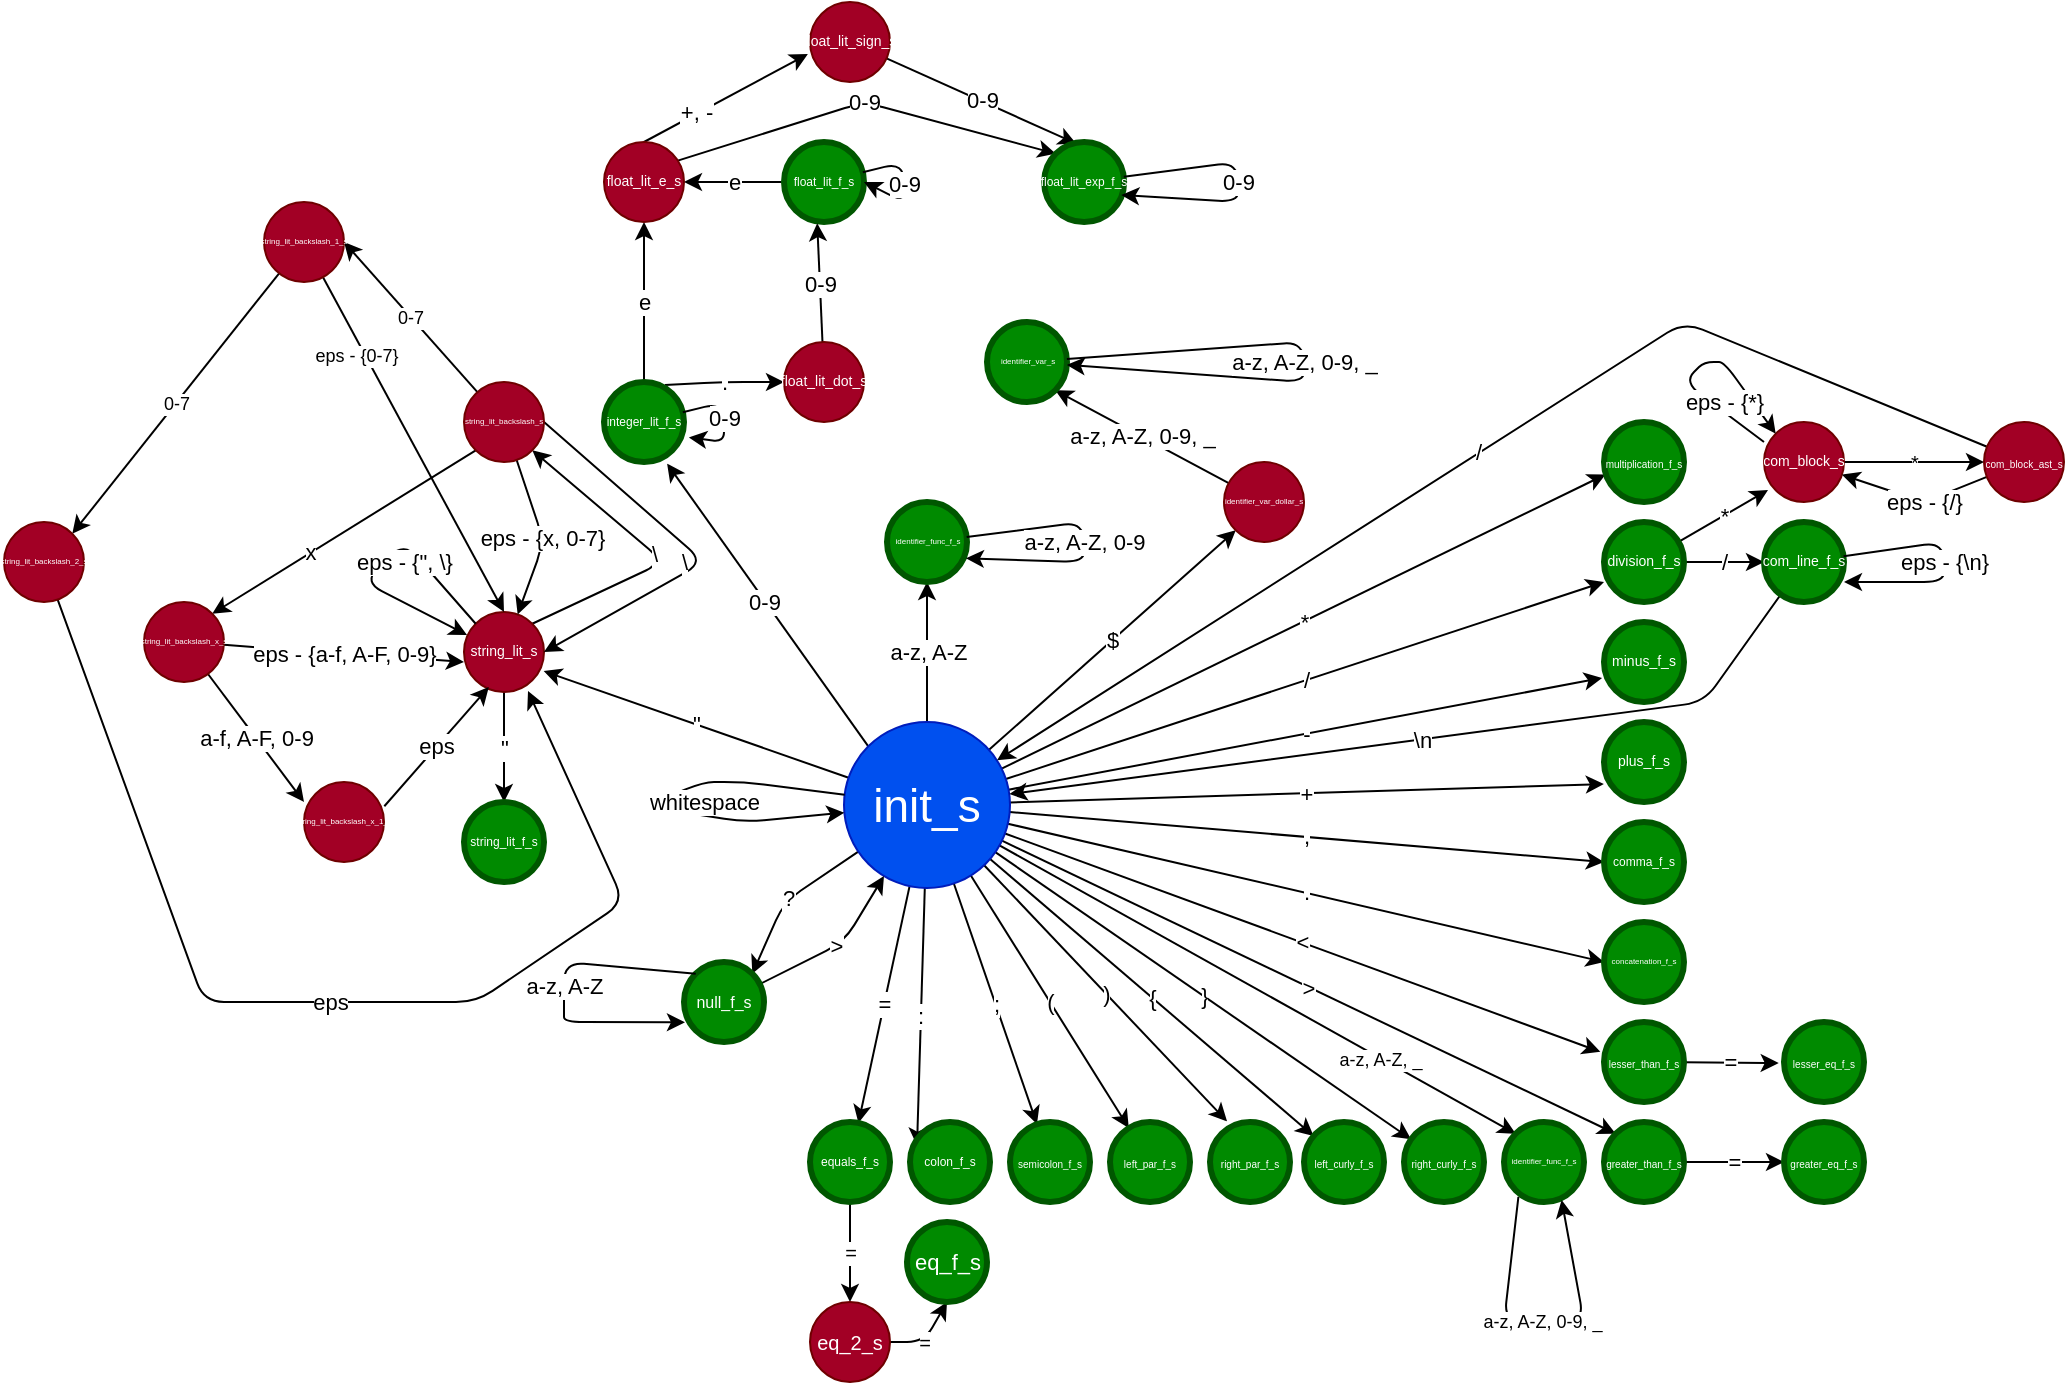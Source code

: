 <mxfile>
    <diagram id="MwJyzXVFlUW5A7y8QUJ_" name="Page-1">
        <mxGraphModel dx="2574" dy="1620" grid="1" gridSize="10" guides="1" tooltips="1" connect="1" arrows="1" fold="1" page="1" pageScale="1" pageWidth="827" pageHeight="1169" math="0" shadow="0">
            <root>
                <mxCell id="0"/>
                <mxCell id="1" parent="0"/>
                <mxCell id="4" value="a-z, A-Z" style="edgeStyle=none;html=1;entryX=0.5;entryY=1;entryDx=0;entryDy=0;" parent="1" source="2" target="3" edge="1">
                    <mxGeometry relative="1" as="geometry"/>
                </mxCell>
                <mxCell id="9" value="=" style="edgeStyle=none;html=1;fontSize=11;" parent="1" source="2" target="8" edge="1">
                    <mxGeometry relative="1" as="geometry"/>
                </mxCell>
                <mxCell id="11" value=":" style="edgeStyle=none;html=1;entryX=0.088;entryY=0.296;entryDx=0;entryDy=0;entryPerimeter=0;fontSize=11;" parent="1" source="2" target="10" edge="1">
                    <mxGeometry relative="1" as="geometry">
                        <mxPoint x="-690" y="100" as="sourcePoint"/>
                    </mxGeometry>
                </mxCell>
                <mxCell id="13" value=";" style="edgeStyle=none;html=1;fontSize=11;" parent="1" source="2" target="12" edge="1">
                    <mxGeometry relative="1" as="geometry"/>
                </mxCell>
                <mxCell id="16" value="(" style="edgeStyle=none;html=1;fontSize=11;" parent="1" source="2" target="14" edge="1">
                    <mxGeometry relative="1" as="geometry"/>
                </mxCell>
                <mxCell id="17" value=")" style="edgeStyle=none;html=1;entryX=0.213;entryY=-0.008;entryDx=0;entryDy=0;entryPerimeter=0;fontSize=11;" parent="1" source="2" target="15" edge="1">
                    <mxGeometry relative="1" as="geometry">
                        <Array as="points"/>
                    </mxGeometry>
                </mxCell>
                <mxCell id="20" value="{" style="edgeStyle=none;html=1;fontSize=11;" parent="1" source="2" target="18" edge="1">
                    <mxGeometry relative="1" as="geometry"/>
                </mxCell>
                <mxCell id="21" value="}" style="edgeStyle=none;html=1;fontSize=11;" parent="1" source="2" target="19" edge="1">
                    <mxGeometry relative="1" as="geometry"/>
                </mxCell>
                <mxCell id="37" value="a-z, A-Z, _" style="edgeStyle=none;html=1;entryX=0;entryY=0;entryDx=0;entryDy=0;fontSize=9;" edge="1" parent="1" source="2" target="23">
                    <mxGeometry x="0.475" y="-1" relative="1" as="geometry">
                        <mxPoint as="offset"/>
                    </mxGeometry>
                </mxCell>
                <mxCell id="38" value="?" style="edgeStyle=none;html=1;entryX=1;entryY=0;entryDx=0;entryDy=0;fontSize=11;" edge="1" parent="1" source="2" target="24">
                    <mxGeometry relative="1" as="geometry">
                        <Array as="points">
                            <mxPoint x="-750" y="100"/>
                        </Array>
                    </mxGeometry>
                </mxCell>
                <mxCell id="39" value="&amp;gt;" style="edgeStyle=none;html=1;entryX=0;entryY=0;entryDx=0;entryDy=0;fontSize=11;" edge="1" parent="1" source="2" target="25">
                    <mxGeometry relative="1" as="geometry"/>
                </mxCell>
                <mxCell id="40" value="&amp;lt;" style="edgeStyle=none;html=1;entryX=-0.046;entryY=0.373;entryDx=0;entryDy=0;entryPerimeter=0;fontSize=11;" edge="1" parent="1" source="2" target="34">
                    <mxGeometry relative="1" as="geometry"/>
                </mxCell>
                <mxCell id="41" value="." style="edgeStyle=none;html=1;entryX=0;entryY=0.5;entryDx=0;entryDy=0;fontSize=11;" edge="1" parent="1" source="2" target="27">
                    <mxGeometry relative="1" as="geometry"/>
                </mxCell>
                <mxCell id="42" value="," style="edgeStyle=none;html=1;entryX=0;entryY=0.5;entryDx=0;entryDy=0;fontSize=11;" edge="1" parent="1" source="2" target="28">
                    <mxGeometry relative="1" as="geometry"/>
                </mxCell>
                <mxCell id="43" value="+" style="edgeStyle=none;html=1;entryX=-0.002;entryY=0.775;entryDx=0;entryDy=0;entryPerimeter=0;fontSize=11;" edge="1" parent="1" source="2" target="29">
                    <mxGeometry relative="1" as="geometry"/>
                </mxCell>
                <mxCell id="44" value="-" style="edgeStyle=none;html=1;entryX=-0.024;entryY=0.699;entryDx=0;entryDy=0;entryPerimeter=0;fontSize=11;" edge="1" parent="1" source="2" target="30">
                    <mxGeometry relative="1" as="geometry"/>
                </mxCell>
                <mxCell id="45" value="/" style="edgeStyle=none;html=1;entryX=0;entryY=0.75;entryDx=0;entryDy=0;entryPerimeter=0;fontSize=11;" edge="1" parent="1" source="2" target="32">
                    <mxGeometry relative="1" as="geometry"/>
                </mxCell>
                <mxCell id="46" value="*" style="edgeStyle=none;html=1;entryX=0.02;entryY=0.655;entryDx=0;entryDy=0;entryPerimeter=0;fontSize=11;" edge="1" parent="1" source="2" target="33">
                    <mxGeometry relative="1" as="geometry"/>
                </mxCell>
                <mxCell id="51" value="$" style="edgeStyle=none;html=1;entryX=0;entryY=1;entryDx=0;entryDy=0;fontSize=11;" edge="1" parent="1" source="2" target="50">
                    <mxGeometry relative="1" as="geometry"/>
                </mxCell>
                <mxCell id="77" value="0-9" style="edgeStyle=none;html=1;exitX=0;exitY=0;exitDx=0;exitDy=0;entryX=0.789;entryY=1.021;entryDx=0;entryDy=0;entryPerimeter=0;fontSize=11;" edge="1" parent="1" source="2" target="59">
                    <mxGeometry x="0.026" y="1" relative="1" as="geometry">
                        <mxPoint as="offset"/>
                    </mxGeometry>
                </mxCell>
                <mxCell id="108" value="&quot;" style="edgeStyle=none;html=1;entryX=0.996;entryY=0.739;entryDx=0;entryDy=0;entryPerimeter=0;fontSize=11;" edge="1" parent="1" source="2" target="26">
                    <mxGeometry relative="1" as="geometry"/>
                </mxCell>
                <mxCell id="2" value="init_s" style="ellipse;whiteSpace=wrap;html=1;aspect=fixed;strokeWidth=1;fontSize=23;fillColor=#0050ef;fontColor=#ffffff;strokeColor=#001DBC;" parent="1" vertex="1">
                    <mxGeometry x="-720" y="10" width="83" height="83" as="geometry"/>
                </mxCell>
                <mxCell id="3" value="identifier_func_f_s" style="ellipse;whiteSpace=wrap;html=1;aspect=fixed;fontSize=4;fontStyle=0;strokeWidth=3;perimeterSpacing=0;fillColor=#008a00;fontColor=#ffffff;strokeColor=#005700;" parent="1" vertex="1">
                    <mxGeometry x="-698.5" y="-100" width="40" height="40" as="geometry"/>
                </mxCell>
                <mxCell id="99" value="=" style="edgeStyle=none;html=1;entryX=0.5;entryY=0;entryDx=0;entryDy=0;fontSize=10;" edge="1" parent="1" source="8" target="98">
                    <mxGeometry relative="1" as="geometry"/>
                </mxCell>
                <mxCell id="8" value="equals_f_s" style="ellipse;whiteSpace=wrap;html=1;aspect=fixed;strokeWidth=3;fontSize=6;fillColor=#008a00;fontColor=#ffffff;strokeColor=#005700;" parent="1" vertex="1">
                    <mxGeometry x="-737" y="210" width="40" height="40" as="geometry"/>
                </mxCell>
                <mxCell id="10" value="colon_f_s" style="ellipse;whiteSpace=wrap;html=1;aspect=fixed;strokeWidth=3;fontSize=6;fillColor=#008a00;fontColor=#ffffff;strokeColor=#005700;" parent="1" vertex="1">
                    <mxGeometry x="-687" y="210" width="40" height="40" as="geometry"/>
                </mxCell>
                <mxCell id="12" value="semicolon_f_s" style="ellipse;whiteSpace=wrap;html=1;aspect=fixed;strokeWidth=3;fontSize=5;fillColor=#008a00;fontColor=#ffffff;strokeColor=#005700;" parent="1" vertex="1">
                    <mxGeometry x="-637" y="210" width="40" height="40" as="geometry"/>
                </mxCell>
                <mxCell id="14" value="left_par_f_s" style="ellipse;whiteSpace=wrap;html=1;aspect=fixed;strokeWidth=3;fontSize=5;fillColor=#008a00;fontColor=#ffffff;strokeColor=#005700;" parent="1" vertex="1">
                    <mxGeometry x="-587" y="210" width="40" height="40" as="geometry"/>
                </mxCell>
                <mxCell id="15" value="right_par_f_s" style="ellipse;whiteSpace=wrap;html=1;aspect=fixed;strokeWidth=3;fontSize=5;fillColor=#008a00;fontColor=#ffffff;strokeColor=#005700;" parent="1" vertex="1">
                    <mxGeometry x="-537" y="210" width="40" height="40" as="geometry"/>
                </mxCell>
                <mxCell id="18" value="left_curly_f_s" style="ellipse;whiteSpace=wrap;html=1;aspect=fixed;strokeWidth=3;fontSize=5;fillColor=#008a00;fontColor=#ffffff;strokeColor=#005700;" parent="1" vertex="1">
                    <mxGeometry x="-490" y="210" width="40" height="40" as="geometry"/>
                </mxCell>
                <mxCell id="19" value="right_curly_f_s" style="ellipse;whiteSpace=wrap;html=1;aspect=fixed;strokeWidth=3;fontSize=5;fillColor=#008a00;fontColor=#ffffff;strokeColor=#005700;" parent="1" vertex="1">
                    <mxGeometry x="-440" y="210" width="40" height="40" as="geometry"/>
                </mxCell>
                <mxCell id="23" value="identifier_func_f_s" style="ellipse;whiteSpace=wrap;html=1;aspect=fixed;strokeWidth=3;fontSize=4;fillColor=#008a00;fontColor=#ffffff;strokeColor=#005700;" vertex="1" parent="1">
                    <mxGeometry x="-390" y="210" width="40" height="40" as="geometry"/>
                </mxCell>
                <mxCell id="107" value="&amp;gt;" style="edgeStyle=none;html=1;fontSize=11;" edge="1" parent="1" source="24" target="2">
                    <mxGeometry relative="1" as="geometry">
                        <Array as="points">
                            <mxPoint x="-720" y="120"/>
                        </Array>
                    </mxGeometry>
                </mxCell>
                <mxCell id="24" value="null_f_s" style="ellipse;whiteSpace=wrap;html=1;aspect=fixed;strokeWidth=3;fontSize=8;fillColor=#008a00;fontColor=#ffffff;strokeColor=#005700;" vertex="1" parent="1">
                    <mxGeometry x="-800" y="130" width="40" height="40" as="geometry"/>
                </mxCell>
                <mxCell id="104" value="=" style="edgeStyle=none;html=1;entryX=0;entryY=0.5;entryDx=0;entryDy=0;fontSize=11;" edge="1" parent="1" source="25" target="102">
                    <mxGeometry relative="1" as="geometry"/>
                </mxCell>
                <mxCell id="25" value="greater_than_f_s" style="ellipse;whiteSpace=wrap;html=1;aspect=fixed;strokeWidth=3;fontSize=5;fillColor=#008a00;fontColor=#ffffff;strokeColor=#005700;" vertex="1" parent="1">
                    <mxGeometry x="-340" y="210" width="40" height="40" as="geometry"/>
                </mxCell>
                <mxCell id="110" value="&quot;" style="edgeStyle=none;html=1;entryX=0.5;entryY=0;entryDx=0;entryDy=0;fontSize=11;" edge="1" parent="1" source="26" target="109">
                    <mxGeometry relative="1" as="geometry"/>
                </mxCell>
                <mxCell id="140" value="\" style="edgeStyle=none;html=1;exitX=1;exitY=0;exitDx=0;exitDy=0;entryX=1;entryY=1;entryDx=0;entryDy=0;fontSize=11;" edge="1" parent="1" source="26" target="66">
                    <mxGeometry relative="1" as="geometry">
                        <Array as="points">
                            <mxPoint x="-810" y="-70"/>
                        </Array>
                    </mxGeometry>
                </mxCell>
                <mxCell id="26" value="string_lit_s" style="ellipse;whiteSpace=wrap;html=1;aspect=fixed;strokeWidth=1;fontSize=7;fillColor=#a20025;fontColor=#ffffff;strokeColor=#6F0000;" vertex="1" parent="1">
                    <mxGeometry x="-910" y="-45" width="40" height="40" as="geometry"/>
                </mxCell>
                <mxCell id="27" value="concatenation_f_s" style="ellipse;whiteSpace=wrap;html=1;aspect=fixed;strokeWidth=3;fontSize=4;fillColor=#008a00;fontColor=#ffffff;strokeColor=#005700;" vertex="1" parent="1">
                    <mxGeometry x="-340" y="110" width="40" height="40" as="geometry"/>
                </mxCell>
                <mxCell id="28" value="comma_f_s" style="ellipse;whiteSpace=wrap;html=1;aspect=fixed;strokeWidth=3;fontSize=6;fillColor=#008a00;fontColor=#ffffff;strokeColor=#005700;" vertex="1" parent="1">
                    <mxGeometry x="-340" y="60" width="40" height="40" as="geometry"/>
                </mxCell>
                <mxCell id="29" value="plus_f_s" style="ellipse;whiteSpace=wrap;html=1;aspect=fixed;strokeWidth=3;fontSize=7;fillColor=#008a00;fontColor=#ffffff;strokeColor=#005700;" vertex="1" parent="1">
                    <mxGeometry x="-340" y="10" width="40" height="40" as="geometry"/>
                </mxCell>
                <mxCell id="30" value="minus_f_s" style="ellipse;whiteSpace=wrap;html=1;aspect=fixed;strokeWidth=3;fontSize=7;fillColor=#008a00;fontColor=#ffffff;strokeColor=#005700;" vertex="1" parent="1">
                    <mxGeometry x="-340" y="-40" width="40" height="40" as="geometry"/>
                </mxCell>
                <mxCell id="115" value="/" style="edgeStyle=none;html=1;entryX=0;entryY=0.5;entryDx=0;entryDy=0;fontSize=11;" edge="1" parent="1" source="32" target="114">
                    <mxGeometry relative="1" as="geometry"/>
                </mxCell>
                <mxCell id="119" value="*" style="edgeStyle=none;html=1;entryX=0.05;entryY=0.85;entryDx=0;entryDy=0;entryPerimeter=0;fontSize=11;" edge="1" parent="1" source="32" target="117">
                    <mxGeometry relative="1" as="geometry"/>
                </mxCell>
                <mxCell id="32" value="division_f_s" style="ellipse;whiteSpace=wrap;html=1;aspect=fixed;strokeWidth=3;fontSize=7;fillColor=#008a00;fontColor=#ffffff;strokeColor=#005700;" vertex="1" parent="1">
                    <mxGeometry x="-340" y="-90" width="40" height="40" as="geometry"/>
                </mxCell>
                <mxCell id="33" value="multiplication_f_s" style="ellipse;whiteSpace=wrap;html=1;aspect=fixed;strokeWidth=3;fontSize=5;fillColor=#008a00;fontColor=#ffffff;strokeColor=#005700;" vertex="1" parent="1">
                    <mxGeometry x="-340" y="-140" width="40" height="40" as="geometry"/>
                </mxCell>
                <mxCell id="105" value="=" style="edgeStyle=none;html=1;entryX=-0.066;entryY=0.513;entryDx=0;entryDy=0;entryPerimeter=0;fontSize=11;" edge="1" parent="1" source="34" target="103">
                    <mxGeometry relative="1" as="geometry"/>
                </mxCell>
                <mxCell id="34" value="lesser_than_f_s" style="ellipse;whiteSpace=wrap;html=1;aspect=fixed;strokeWidth=3;fontSize=5;fillColor=#008a00;fontColor=#ffffff;strokeColor=#005700;" vertex="1" parent="1">
                    <mxGeometry x="-340" y="160" width="40" height="40" as="geometry"/>
                </mxCell>
                <mxCell id="48" value="a-z, A-Z, 0-9" style="edgeStyle=none;html=1;entryX=0.986;entryY=0.704;entryDx=0;entryDy=0;entryPerimeter=0;fontSize=11;" edge="1" parent="1" source="3" target="3">
                    <mxGeometry relative="1" as="geometry">
                        <Array as="points">
                            <mxPoint x="-600" y="-70"/>
                        </Array>
                    </mxGeometry>
                </mxCell>
                <mxCell id="49" value="whitespace" style="edgeStyle=none;html=1;fontSize=11;" edge="1" parent="1" source="2" target="2">
                    <mxGeometry x="0.297" y="7" relative="1" as="geometry">
                        <Array as="points">
                            <mxPoint x="-770" y="40"/>
                            <mxPoint x="-790" y="40"/>
                            <mxPoint x="-820" y="52"/>
                            <mxPoint x="-770" y="60"/>
                        </Array>
                        <mxPoint as="offset"/>
                    </mxGeometry>
                </mxCell>
                <mxCell id="53" value="a-z, A-Z, 0-9, _" style="edgeStyle=none;html=1;entryX=1;entryY=1;entryDx=0;entryDy=0;fontSize=11;" edge="1" parent="1" source="50" target="52">
                    <mxGeometry relative="1" as="geometry"/>
                </mxCell>
                <mxCell id="50" value="identifier_var_dollar_s" style="ellipse;whiteSpace=wrap;html=1;aspect=fixed;strokeWidth=1;fontSize=4;fillColor=#a20025;fontColor=#ffffff;strokeColor=#6F0000;" vertex="1" parent="1">
                    <mxGeometry x="-530" y="-120" width="40" height="40" as="geometry"/>
                </mxCell>
                <mxCell id="52" value="identifier_var_s" style="ellipse;whiteSpace=wrap;html=1;aspect=fixed;strokeWidth=3;fontSize=4;fillColor=#008a00;fontColor=#ffffff;strokeColor=#005700;" vertex="1" parent="1">
                    <mxGeometry x="-648.5" y="-190" width="40" height="40" as="geometry"/>
                </mxCell>
                <mxCell id="54" value="a-z, A-Z, 0-9, _" style="edgeStyle=none;html=1;fontSize=11;" edge="1" parent="1" source="52" target="52">
                    <mxGeometry relative="1" as="geometry">
                        <Array as="points">
                            <mxPoint x="-490" y="-160"/>
                        </Array>
                    </mxGeometry>
                </mxCell>
                <mxCell id="56" value="eps - {&quot;, \}" style="edgeStyle=none;html=1;entryX=0.038;entryY=0.288;entryDx=0;entryDy=0;fontSize=11;exitX=0;exitY=0;exitDx=0;exitDy=0;entryPerimeter=0;" edge="1" parent="1" source="26" target="26">
                    <mxGeometry x="-0.328" y="7" relative="1" as="geometry">
                        <Array as="points">
                            <mxPoint x="-940" y="-80"/>
                            <mxPoint x="-960" y="-60"/>
                        </Array>
                        <mxPoint as="offset"/>
                    </mxGeometry>
                </mxCell>
                <mxCell id="62" value="e" style="edgeStyle=none;html=1;entryX=0.5;entryY=1;entryDx=0;entryDy=0;fontSize=11;" edge="1" parent="1" source="59" target="82">
                    <mxGeometry relative="1" as="geometry">
                        <mxPoint x="-834.142" y="-255.858" as="targetPoint"/>
                    </mxGeometry>
                </mxCell>
                <mxCell id="112" value="." style="edgeStyle=none;html=1;fontSize=11;exitX=0.761;exitY=0.036;exitDx=0;exitDy=0;exitPerimeter=0;" edge="1" parent="1" source="59" target="79">
                    <mxGeometry relative="1" as="geometry">
                        <Array as="points">
                            <mxPoint x="-780" y="-160"/>
                        </Array>
                    </mxGeometry>
                </mxCell>
                <mxCell id="59" value="integer_lit_f_s" style="ellipse;whiteSpace=wrap;html=1;aspect=fixed;fontSize=6;fontStyle=0;strokeWidth=3;perimeterSpacing=0;fillColor=#008a00;fontColor=#ffffff;strokeColor=#005700;" vertex="1" parent="1">
                    <mxGeometry x="-840" y="-160" width="40" height="40" as="geometry"/>
                </mxCell>
                <mxCell id="63" value="e" style="edgeStyle=none;html=1;fontSize=11;entryX=1;entryY=0.5;entryDx=0;entryDy=0;" edge="1" parent="1" source="60" target="82">
                    <mxGeometry relative="1" as="geometry">
                        <mxPoint x="-806" y="-250" as="targetPoint"/>
                    </mxGeometry>
                </mxCell>
                <mxCell id="113" value="+, -" style="edgeStyle=none;html=1;entryX=-0.027;entryY=0.65;entryDx=0;entryDy=0;entryPerimeter=0;fontSize=11;exitX=0.5;exitY=0;exitDx=0;exitDy=0;" edge="1" parent="1" source="82" target="83">
                    <mxGeometry x="-0.365" y="1" relative="1" as="geometry">
                        <mxPoint as="offset"/>
                    </mxGeometry>
                </mxCell>
                <mxCell id="60" value="float_lit_f_s" style="ellipse;whiteSpace=wrap;html=1;aspect=fixed;fontSize=6;fontStyle=0;strokeWidth=3;perimeterSpacing=0;fillColor=#008a00;fontColor=#ffffff;strokeColor=#005700;" vertex="1" parent="1">
                    <mxGeometry x="-750" y="-280" width="40" height="40" as="geometry"/>
                </mxCell>
                <mxCell id="69" value="x" style="edgeStyle=none;html=1;entryX=1;entryY=0;entryDx=0;entryDy=0;fontSize=11;exitX=0;exitY=1;exitDx=0;exitDy=0;" edge="1" parent="1" source="66" target="68">
                    <mxGeometry x="0.25" relative="1" as="geometry">
                        <mxPoint as="offset"/>
                    </mxGeometry>
                </mxCell>
                <mxCell id="70" value="eps - {x, 0-7}" style="edgeStyle=none;html=1;fontSize=11;" edge="1" parent="1" source="66" target="26">
                    <mxGeometry relative="1" as="geometry">
                        <Array as="points">
                            <mxPoint x="-870" y="-80"/>
                        </Array>
                    </mxGeometry>
                </mxCell>
                <mxCell id="92" value="0-7" style="edgeStyle=none;html=1;entryX=1;entryY=0.5;entryDx=0;entryDy=0;fontSize=9;" edge="1" parent="1" source="66" target="90">
                    <mxGeometry relative="1" as="geometry"/>
                </mxCell>
                <mxCell id="141" value="\" style="edgeStyle=none;html=1;fontSize=11;entryX=1;entryY=0.5;entryDx=0;entryDy=0;exitX=1;exitY=0.5;exitDx=0;exitDy=0;" edge="1" parent="1" source="66" target="26">
                    <mxGeometry x="0.161" y="-5" relative="1" as="geometry">
                        <mxPoint x="-790" y="-80" as="targetPoint"/>
                        <Array as="points">
                            <mxPoint x="-790" y="-70"/>
                        </Array>
                        <mxPoint as="offset"/>
                    </mxGeometry>
                </mxCell>
                <mxCell id="66" value="string_lit_backslash_s" style="ellipse;whiteSpace=wrap;html=1;aspect=fixed;strokeWidth=1;fontSize=4;fillColor=#a20025;fontColor=#ffffff;strokeColor=#6F0000;" vertex="1" parent="1">
                    <mxGeometry x="-910" y="-160" width="40" height="40" as="geometry"/>
                </mxCell>
                <mxCell id="73" value="a-f, A-F, 0-9" style="edgeStyle=none;html=1;entryX=0;entryY=0.25;entryDx=0;entryDy=0;fontSize=11;entryPerimeter=0;" edge="1" parent="1" source="68" target="72">
                    <mxGeometry relative="1" as="geometry"/>
                </mxCell>
                <mxCell id="74" value="eps - {a-f, A-F, 0-9}" style="edgeStyle=none;html=1;fontSize=11;" edge="1" parent="1" source="68">
                    <mxGeometry relative="1" as="geometry">
                        <mxPoint x="-910" y="-20" as="targetPoint"/>
                        <Array as="points"/>
                    </mxGeometry>
                </mxCell>
                <mxCell id="68" value="string_lit_backslash_x_s" style="ellipse;whiteSpace=wrap;html=1;aspect=fixed;strokeWidth=1;fontSize=4;fillColor=#a20025;fontColor=#ffffff;strokeColor=#6F0000;" vertex="1" parent="1">
                    <mxGeometry x="-1070" y="-50" width="40" height="40" as="geometry"/>
                </mxCell>
                <mxCell id="75" value="eps" style="edgeStyle=none;html=1;entryX=0.31;entryY=0.938;entryDx=0;entryDy=0;fontSize=11;entryPerimeter=0;exitX=1.004;exitY=0.303;exitDx=0;exitDy=0;exitPerimeter=0;" edge="1" parent="1" source="72" target="26">
                    <mxGeometry relative="1" as="geometry">
                        <mxPoint x="-1000" y="70" as="sourcePoint"/>
                        <Array as="points"/>
                    </mxGeometry>
                </mxCell>
                <mxCell id="72" value="string_lit_backslash_x_1_s" style="ellipse;whiteSpace=wrap;html=1;aspect=fixed;strokeWidth=1;fontSize=4;fillColor=#a20025;fontColor=#ffffff;strokeColor=#6F0000;" vertex="1" parent="1">
                    <mxGeometry x="-990" y="40" width="40" height="40" as="geometry"/>
                </mxCell>
                <mxCell id="78" value="0-9" style="edgeStyle=none;html=1;entryX=1.061;entryY=0.693;entryDx=0;entryDy=0;entryPerimeter=0;fontSize=11;" edge="1" parent="1" source="59" target="59">
                    <mxGeometry relative="1" as="geometry"/>
                </mxCell>
                <mxCell id="80" value="0-9" style="edgeStyle=none;html=1;entryX=0.415;entryY=1.015;entryDx=0;entryDy=0;entryPerimeter=0;fontSize=11;" edge="1" parent="1" source="79" target="60">
                    <mxGeometry relative="1" as="geometry"/>
                </mxCell>
                <mxCell id="79" value="float_lit_dot_s" style="ellipse;whiteSpace=wrap;html=1;aspect=fixed;strokeWidth=1;fontSize=7;fillColor=#a20025;fontColor=#ffffff;strokeColor=#6F0000;" vertex="1" parent="1">
                    <mxGeometry x="-750" y="-180" width="40" height="40" as="geometry"/>
                </mxCell>
                <mxCell id="87" value="0-9" style="edgeStyle=none;html=1;entryX=0;entryY=0;entryDx=0;entryDy=0;fontSize=11;exitX=0.893;exitY=0.242;exitDx=0;exitDy=0;exitPerimeter=0;" edge="1" parent="1" source="82" target="84">
                    <mxGeometry relative="1" as="geometry">
                        <mxPoint x="-648.505" y="-323.585" as="sourcePoint"/>
                        <Array as="points">
                            <mxPoint x="-710" y="-300"/>
                        </Array>
                    </mxGeometry>
                </mxCell>
                <mxCell id="82" value="float_lit_e_s" style="ellipse;whiteSpace=wrap;html=1;aspect=fixed;strokeWidth=1;fontSize=7;fillColor=#a20025;fontColor=#ffffff;strokeColor=#6F0000;" vertex="1" parent="1">
                    <mxGeometry x="-840" y="-280" width="40" height="40" as="geometry"/>
                </mxCell>
                <mxCell id="88" value="0-9" style="edgeStyle=none;html=1;entryX=0.402;entryY=0.021;entryDx=0;entryDy=0;fontSize=11;entryPerimeter=0;" edge="1" parent="1" source="83" target="84">
                    <mxGeometry relative="1" as="geometry"/>
                </mxCell>
                <mxCell id="83" value="float_lit_sign_s" style="ellipse;whiteSpace=wrap;html=1;aspect=fixed;strokeWidth=1;fontSize=7;fillColor=#a20025;fontColor=#ffffff;strokeColor=#6F0000;" vertex="1" parent="1">
                    <mxGeometry x="-737" y="-350" width="40" height="40" as="geometry"/>
                </mxCell>
                <mxCell id="84" value="float_lit_exp_f_s" style="ellipse;whiteSpace=wrap;html=1;aspect=fixed;fontSize=6;fontStyle=0;strokeWidth=3;perimeterSpacing=0;fillColor=#008a00;fontColor=#ffffff;strokeColor=#005700;" vertex="1" parent="1">
                    <mxGeometry x="-619.93" y="-280" width="40" height="40" as="geometry"/>
                </mxCell>
                <mxCell id="86" value="0-9" style="edgeStyle=none;html=1;entryX=0.964;entryY=0.664;entryDx=0;entryDy=0;entryPerimeter=0;fontSize=11;" edge="1" parent="1" source="84" target="84">
                    <mxGeometry relative="1" as="geometry">
                        <Array as="points">
                            <mxPoint x="-522.93" y="-260"/>
                        </Array>
                    </mxGeometry>
                </mxCell>
                <mxCell id="89" value="a-z, A-Z, 0-9, _" style="edgeStyle=none;html=1;entryX=0.72;entryY=0.975;entryDx=0;entryDy=0;fontSize=9;entryPerimeter=0;exitX=0.18;exitY=0.935;exitDx=0;exitDy=0;exitPerimeter=0;" edge="1" parent="1" source="23" target="23">
                    <mxGeometry relative="1" as="geometry">
                        <Array as="points">
                            <mxPoint x="-390" y="310"/>
                            <mxPoint x="-350" y="310"/>
                        </Array>
                    </mxGeometry>
                </mxCell>
                <mxCell id="93" value="0-7" style="edgeStyle=none;html=1;entryX=1;entryY=0;entryDx=0;entryDy=0;fontSize=9;" edge="1" parent="1" source="90" target="91">
                    <mxGeometry relative="1" as="geometry"/>
                </mxCell>
                <mxCell id="94" value="eps - {0-7}" style="edgeStyle=none;html=1;fontSize=9;entryX=0.5;entryY=0;entryDx=0;entryDy=0;" edge="1" parent="1" source="90" target="26">
                    <mxGeometry x="-0.551" y="-4" relative="1" as="geometry">
                        <mxPoint as="offset"/>
                    </mxGeometry>
                </mxCell>
                <mxCell id="90" value="string_lit_backslash_1_s" style="ellipse;whiteSpace=wrap;html=1;aspect=fixed;strokeWidth=1;fontSize=4;fillColor=#a20025;fontColor=#ffffff;strokeColor=#6F0000;" vertex="1" parent="1">
                    <mxGeometry x="-1010" y="-250" width="40" height="40" as="geometry"/>
                </mxCell>
                <mxCell id="138" value="eps" style="edgeStyle=none;html=1;entryX=0.8;entryY=0.988;entryDx=0;entryDy=0;fontSize=11;entryPerimeter=0;" edge="1" parent="1" source="91" target="26">
                    <mxGeometry relative="1" as="geometry">
                        <Array as="points">
                            <mxPoint x="-1040" y="150"/>
                            <mxPoint x="-904" y="150"/>
                            <mxPoint x="-830" y="100"/>
                        </Array>
                    </mxGeometry>
                </mxCell>
                <mxCell id="91" value="string_lit_backslash_2_s" style="ellipse;whiteSpace=wrap;html=1;aspect=fixed;strokeWidth=1;fontSize=4;fillColor=#a20025;fontColor=#ffffff;strokeColor=#6F0000;" vertex="1" parent="1">
                    <mxGeometry x="-1140" y="-90" width="40" height="40" as="geometry"/>
                </mxCell>
                <mxCell id="101" value="=" style="edgeStyle=none;html=1;entryX=0.5;entryY=1;entryDx=0;entryDy=0;fontSize=10;" edge="1" parent="1" source="98" target="100">
                    <mxGeometry x="-0.168" relative="1" as="geometry">
                        <Array as="points">
                            <mxPoint x="-680" y="320"/>
                        </Array>
                        <mxPoint as="offset"/>
                    </mxGeometry>
                </mxCell>
                <mxCell id="98" value="eq_2_s" style="ellipse;whiteSpace=wrap;html=1;aspect=fixed;strokeWidth=1;fontSize=10;fillColor=#a20025;fontColor=#ffffff;strokeColor=#6F0000;" vertex="1" parent="1">
                    <mxGeometry x="-737" y="300" width="40" height="40" as="geometry"/>
                </mxCell>
                <mxCell id="100" value="eq_f_s" style="ellipse;whiteSpace=wrap;html=1;aspect=fixed;strokeWidth=3;fontSize=11;fillColor=#008a00;fontColor=#ffffff;strokeColor=#005700;" vertex="1" parent="1">
                    <mxGeometry x="-688.5" y="260" width="40" height="40" as="geometry"/>
                </mxCell>
                <mxCell id="102" value="greater_eq_f_s" style="ellipse;whiteSpace=wrap;html=1;aspect=fixed;strokeWidth=3;fontSize=5;fillColor=#008a00;fontColor=#ffffff;strokeColor=#005700;" vertex="1" parent="1">
                    <mxGeometry x="-250" y="210" width="40" height="40" as="geometry"/>
                </mxCell>
                <mxCell id="103" value="lesser_eq_f_s" style="ellipse;whiteSpace=wrap;html=1;aspect=fixed;strokeWidth=3;fontSize=5;fillColor=#008a00;fontColor=#ffffff;strokeColor=#005700;" vertex="1" parent="1">
                    <mxGeometry x="-250" y="160" width="40" height="40" as="geometry"/>
                </mxCell>
                <mxCell id="109" value="string_lit_f_s" style="ellipse;whiteSpace=wrap;html=1;aspect=fixed;fontSize=6;fontStyle=0;strokeWidth=3;perimeterSpacing=0;fillColor=#008a00;fontColor=#ffffff;strokeColor=#005700;" vertex="1" parent="1">
                    <mxGeometry x="-910" y="50" width="40" height="40" as="geometry"/>
                </mxCell>
                <mxCell id="111" value="0-9" style="edgeStyle=none;html=1;entryX=1;entryY=0.5;entryDx=0;entryDy=0;fontSize=11;" edge="1" parent="1" source="60" target="60">
                    <mxGeometry relative="1" as="geometry">
                        <Array as="points">
                            <mxPoint x="-690" y="-260"/>
                        </Array>
                    </mxGeometry>
                </mxCell>
                <mxCell id="129" value="\n" style="edgeStyle=none;html=1;fontSize=11;" edge="1" parent="1" source="114" target="2">
                    <mxGeometry relative="1" as="geometry">
                        <Array as="points">
                            <mxPoint x="-290"/>
                        </Array>
                    </mxGeometry>
                </mxCell>
                <mxCell id="114" value="com_line_f_s" style="ellipse;whiteSpace=wrap;html=1;aspect=fixed;strokeWidth=3;fontSize=7;fillColor=#008a00;fontColor=#ffffff;strokeColor=#005700;" vertex="1" parent="1">
                    <mxGeometry x="-260" y="-90" width="40" height="40" as="geometry"/>
                </mxCell>
                <mxCell id="122" value="*" style="edgeStyle=none;html=1;entryX=0;entryY=0.5;entryDx=0;entryDy=0;fontSize=10;" edge="1" parent="1" source="117" target="121">
                    <mxGeometry relative="1" as="geometry"/>
                </mxCell>
                <mxCell id="117" value="com_block_s" style="ellipse;whiteSpace=wrap;html=1;aspect=fixed;strokeWidth=1;fontSize=7;fillColor=#a20025;fontColor=#ffffff;strokeColor=#6F0000;" vertex="1" parent="1">
                    <mxGeometry x="-260" y="-140" width="40" height="40" as="geometry"/>
                </mxCell>
                <mxCell id="124" value="/" style="edgeStyle=none;html=1;fontSize=11;" edge="1" parent="1" source="121" target="2">
                    <mxGeometry relative="1" as="geometry">
                        <Array as="points">
                            <mxPoint x="-300" y="-190"/>
                        </Array>
                    </mxGeometry>
                </mxCell>
                <mxCell id="136" value="eps - {/}" style="edgeStyle=none;html=1;fontSize=11;" edge="1" parent="1" source="121" target="117">
                    <mxGeometry x="-0.122" relative="1" as="geometry">
                        <Array as="points">
                            <mxPoint x="-180" y="-100"/>
                        </Array>
                        <mxPoint as="offset"/>
                    </mxGeometry>
                </mxCell>
                <mxCell id="121" value="com_block_ast_s" style="ellipse;whiteSpace=wrap;html=1;aspect=fixed;strokeWidth=1;fontSize=5;fillColor=#a20025;fontColor=#ffffff;strokeColor=#6F0000;" vertex="1" parent="1">
                    <mxGeometry x="-150" y="-140" width="40" height="40" as="geometry"/>
                </mxCell>
                <mxCell id="132" value="a-z, A-Z" style="edgeStyle=none;html=1;fontSize=11;entryX=0.012;entryY=0.754;entryDx=0;entryDy=0;entryPerimeter=0;exitX=0;exitY=0;exitDx=0;exitDy=0;" edge="1" parent="1" source="24" target="24">
                    <mxGeometry relative="1" as="geometry">
                        <Array as="points">
                            <mxPoint x="-860" y="130"/>
                            <mxPoint x="-860" y="150"/>
                            <mxPoint x="-860" y="160"/>
                        </Array>
                    </mxGeometry>
                </mxCell>
                <mxCell id="133" value="eps - {\n}" style="edgeStyle=none;html=1;entryX=1;entryY=0.75;entryDx=0;entryDy=0;entryPerimeter=0;fontSize=11;" edge="1" parent="1" source="114" target="114">
                    <mxGeometry relative="1" as="geometry">
                        <Array as="points">
                            <mxPoint x="-170" y="-70"/>
                        </Array>
                    </mxGeometry>
                </mxCell>
                <mxCell id="135" value="eps - {*}" style="edgeStyle=none;html=1;fontSize=11;exitX=0;exitY=0.25;exitDx=0;exitDy=0;entryX=0;entryY=0;entryDx=0;entryDy=0;exitPerimeter=0;" edge="1" parent="1" source="117" target="117">
                    <mxGeometry x="-0.527" y="-4" relative="1" as="geometry">
                        <Array as="points">
                            <mxPoint x="-300" y="-160"/>
                            <mxPoint x="-290" y="-170"/>
                            <mxPoint x="-280" y="-170"/>
                        </Array>
                        <mxPoint as="offset"/>
                    </mxGeometry>
                </mxCell>
            </root>
        </mxGraphModel>
    </diagram>
</mxfile>